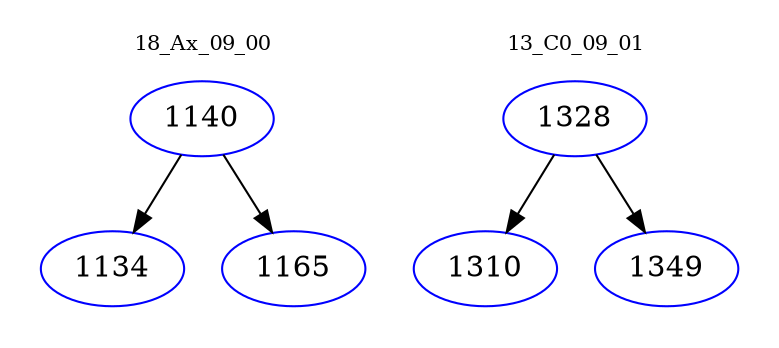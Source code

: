 digraph{
subgraph cluster_0 {
color = white
label = "18_Ax_09_00";
fontsize=10;
T0_1140 [label="1140", color="blue"]
T0_1140 -> T0_1134 [color="black"]
T0_1134 [label="1134", color="blue"]
T0_1140 -> T0_1165 [color="black"]
T0_1165 [label="1165", color="blue"]
}
subgraph cluster_1 {
color = white
label = "13_C0_09_01";
fontsize=10;
T1_1328 [label="1328", color="blue"]
T1_1328 -> T1_1310 [color="black"]
T1_1310 [label="1310", color="blue"]
T1_1328 -> T1_1349 [color="black"]
T1_1349 [label="1349", color="blue"]
}
}
